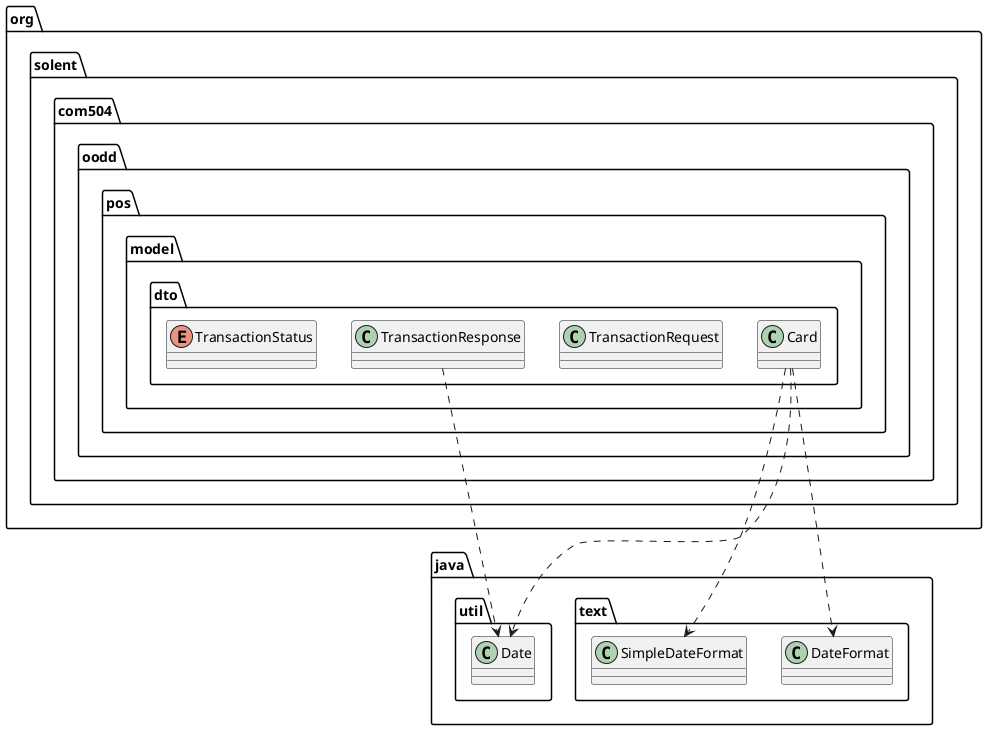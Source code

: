 @startuml
class java.text.DateFormat
class java.text.SimpleDateFormat
class java.util.Date
class org.solent.com504.oodd.pos.model.dto.Card
class org.solent.com504.oodd.pos.model.dto.TransactionRequest
class org.solent.com504.oodd.pos.model.dto.TransactionResponse
enum org.solent.com504.oodd.pos.model.dto.TransactionStatus
org.solent.com504.oodd.pos.model.dto.Card ..> java.text.DateFormat
org.solent.com504.oodd.pos.model.dto.Card ..> java.text.SimpleDateFormat
org.solent.com504.oodd.pos.model.dto.Card ..> java.util.Date
org.solent.com504.oodd.pos.model.dto.TransactionResponse ..> java.util.Date
@enduml